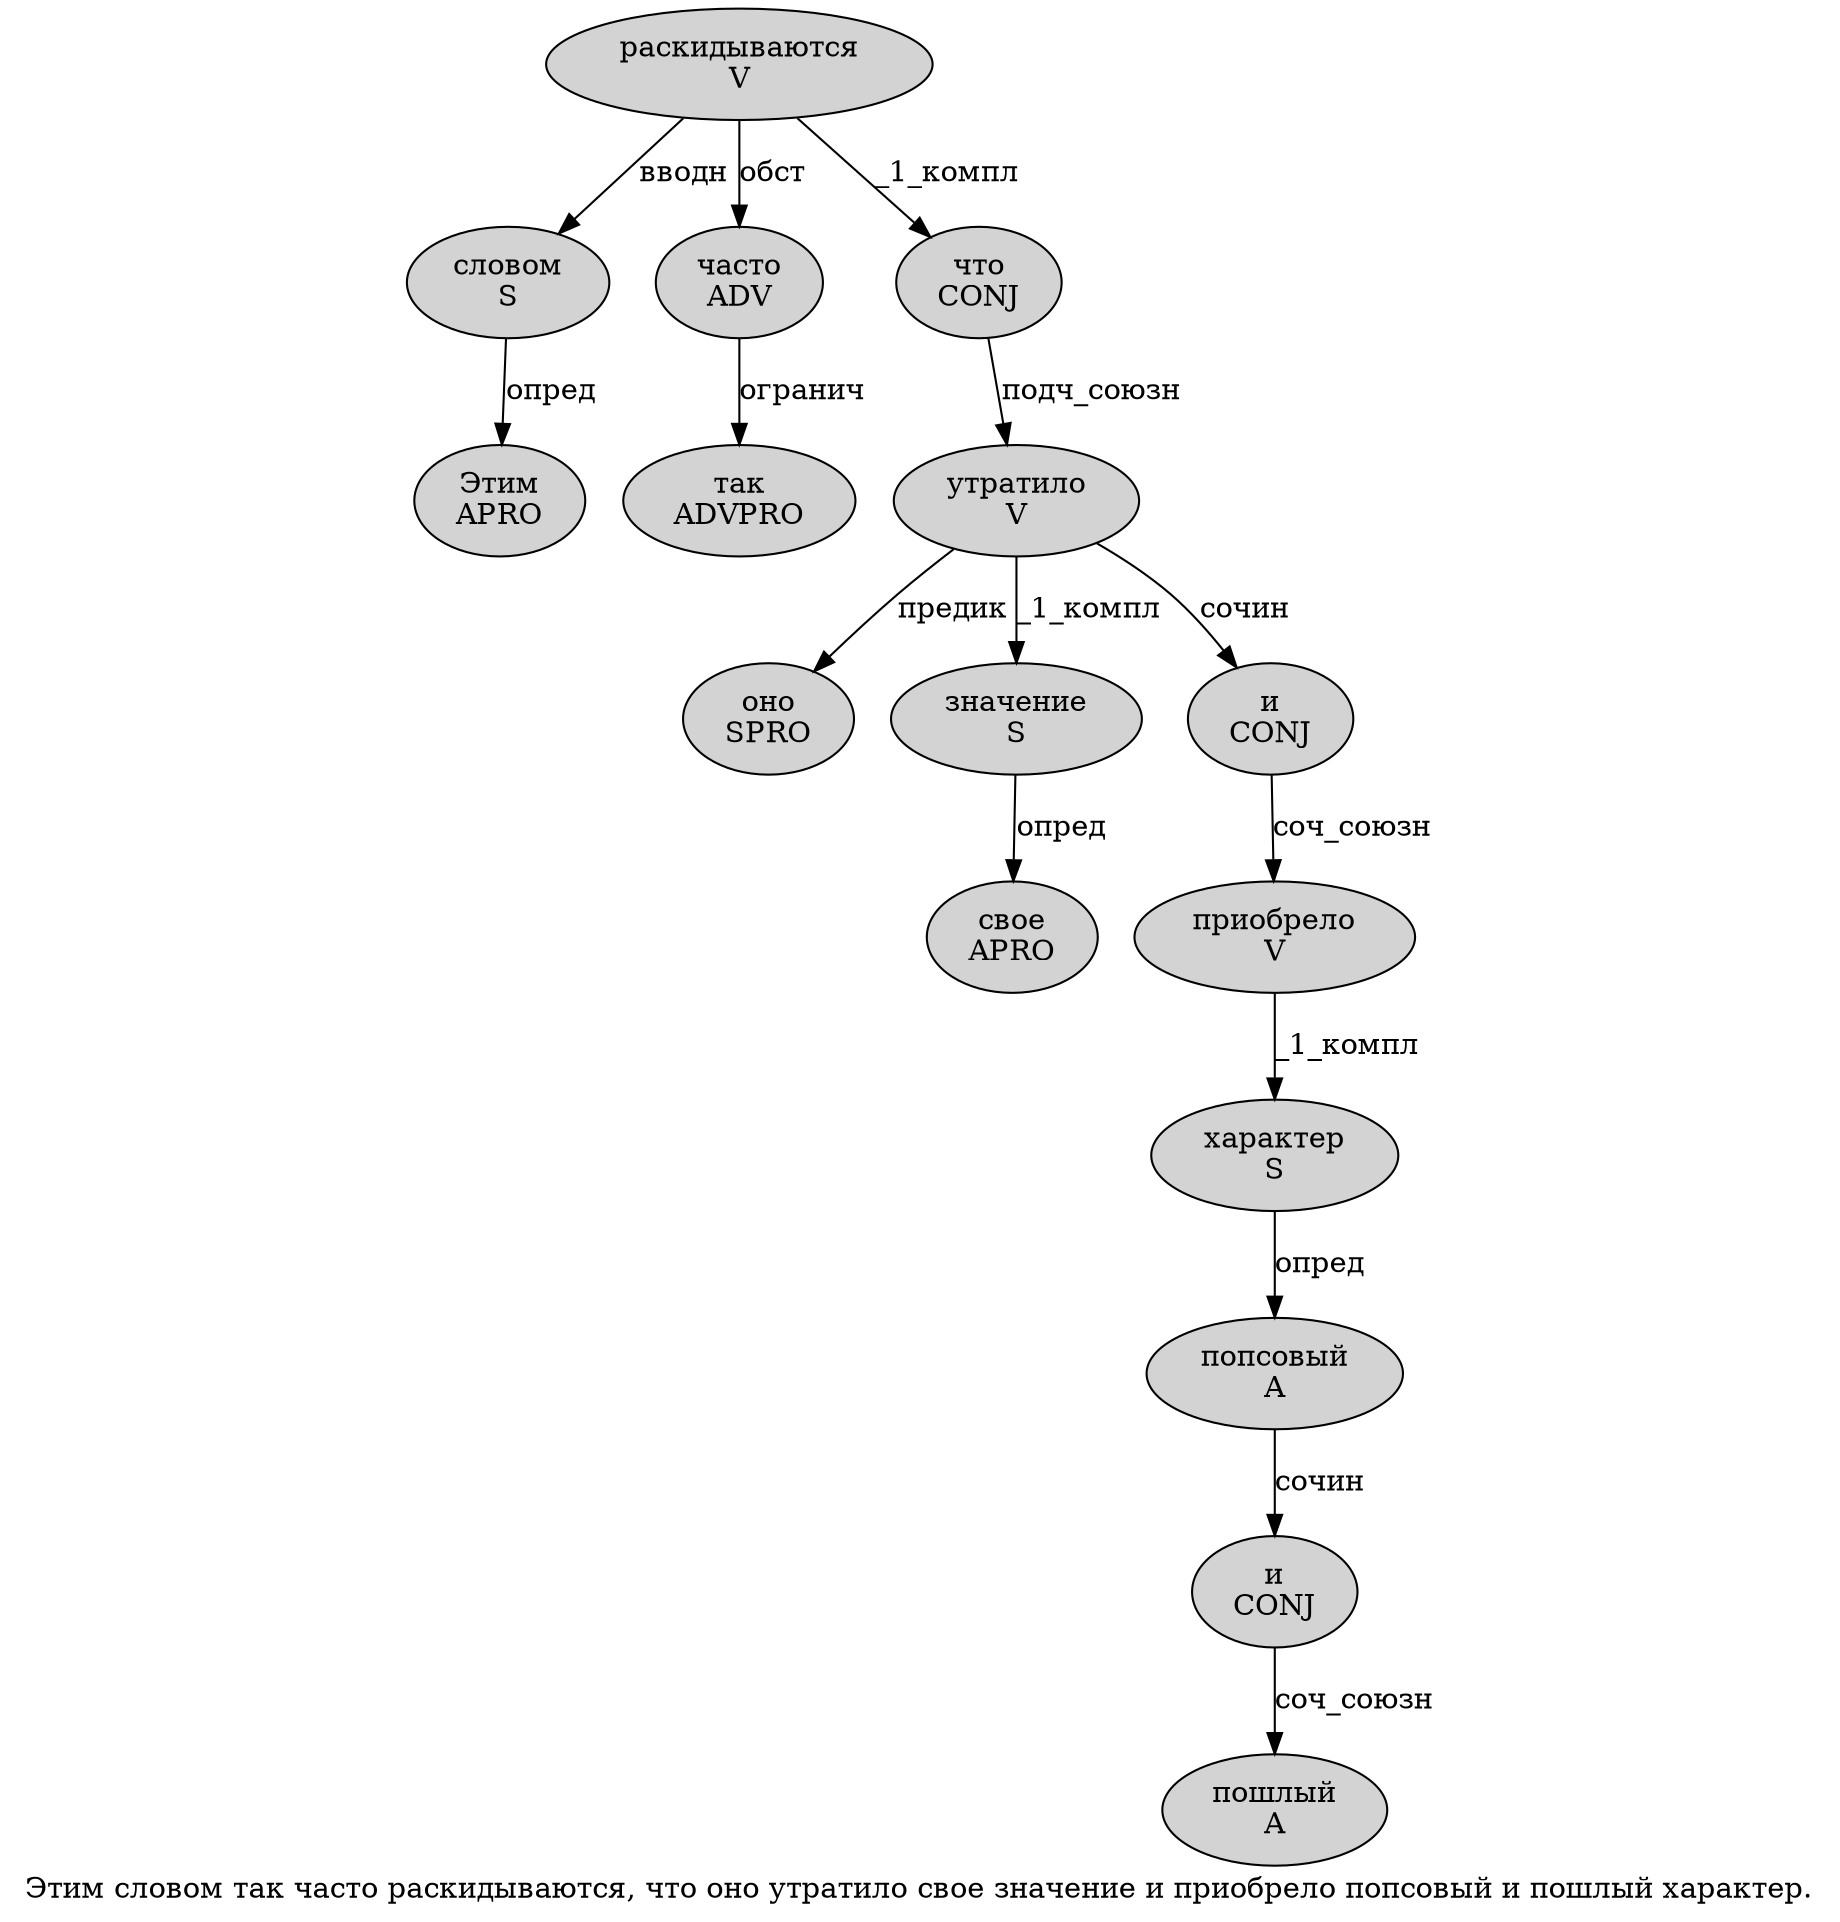 digraph SENTENCE_48 {
	graph [label="Этим словом так часто раскидываются, что оно утратило свое значение и приобрело попсовый и пошлый характер."]
	node [style=filled]
		0 [label="Этим
APRO" color="" fillcolor=lightgray penwidth=1 shape=ellipse]
		1 [label="словом
S" color="" fillcolor=lightgray penwidth=1 shape=ellipse]
		2 [label="так
ADVPRO" color="" fillcolor=lightgray penwidth=1 shape=ellipse]
		3 [label="часто
ADV" color="" fillcolor=lightgray penwidth=1 shape=ellipse]
		4 [label="раскидываются
V" color="" fillcolor=lightgray penwidth=1 shape=ellipse]
		6 [label="что
CONJ" color="" fillcolor=lightgray penwidth=1 shape=ellipse]
		7 [label="оно
SPRO" color="" fillcolor=lightgray penwidth=1 shape=ellipse]
		8 [label="утратило
V" color="" fillcolor=lightgray penwidth=1 shape=ellipse]
		9 [label="свое
APRO" color="" fillcolor=lightgray penwidth=1 shape=ellipse]
		10 [label="значение
S" color="" fillcolor=lightgray penwidth=1 shape=ellipse]
		11 [label="и
CONJ" color="" fillcolor=lightgray penwidth=1 shape=ellipse]
		12 [label="приобрело
V" color="" fillcolor=lightgray penwidth=1 shape=ellipse]
		13 [label="попсовый
A" color="" fillcolor=lightgray penwidth=1 shape=ellipse]
		14 [label="и
CONJ" color="" fillcolor=lightgray penwidth=1 shape=ellipse]
		15 [label="пошлый
A" color="" fillcolor=lightgray penwidth=1 shape=ellipse]
		16 [label="характер
S" color="" fillcolor=lightgray penwidth=1 shape=ellipse]
			8 -> 7 [label="предик"]
			8 -> 10 [label="_1_компл"]
			8 -> 11 [label="сочин"]
			1 -> 0 [label="опред"]
			11 -> 12 [label="соч_союзн"]
			16 -> 13 [label="опред"]
			13 -> 14 [label="сочин"]
			14 -> 15 [label="соч_союзн"]
			4 -> 1 [label="вводн"]
			4 -> 3 [label="обст"]
			4 -> 6 [label="_1_компл"]
			10 -> 9 [label="опред"]
			3 -> 2 [label="огранич"]
			12 -> 16 [label="_1_компл"]
			6 -> 8 [label="подч_союзн"]
}